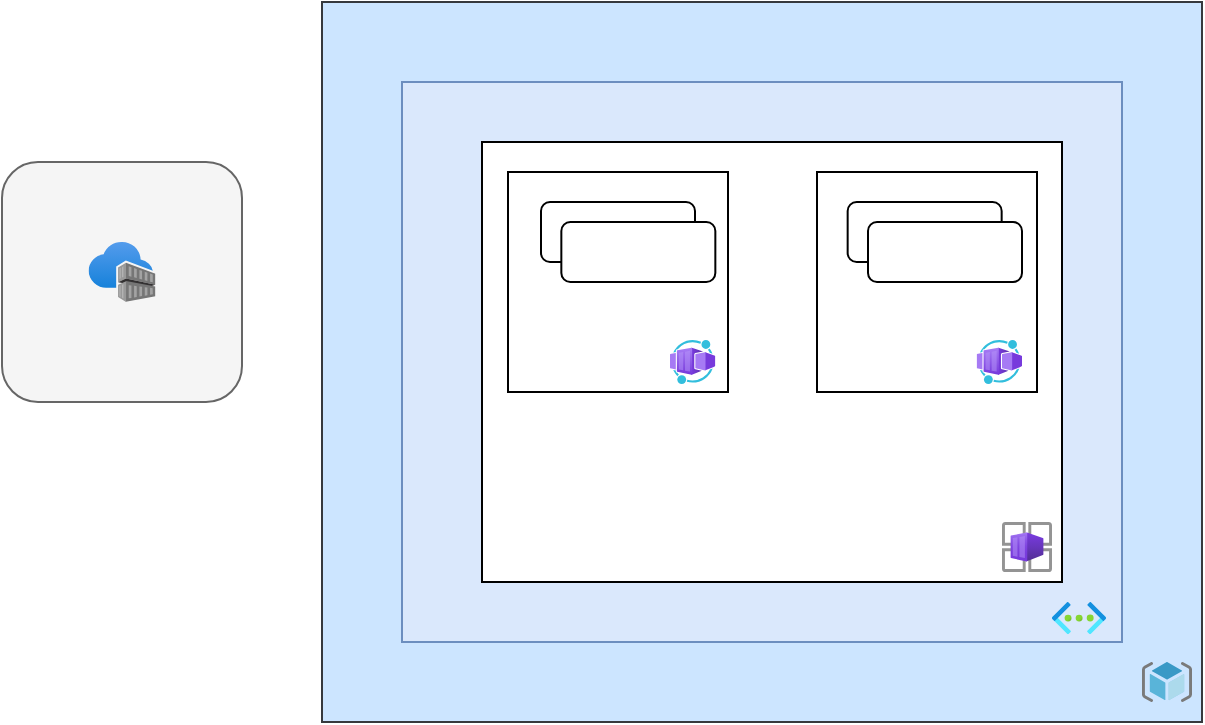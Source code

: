 <mxfile version="23.0.2" type="github">
  <diagram name="Page-1" id="41PUO9LIWdQhwy8fvfJj">
    <mxGraphModel dx="1386" dy="800" grid="1" gridSize="10" guides="1" tooltips="1" connect="1" arrows="1" fold="1" page="1" pageScale="1" pageWidth="850" pageHeight="1100" math="0" shadow="0">
      <root>
        <mxCell id="0" />
        <mxCell id="1" parent="0" />
        <mxCell id="M9DJQa7MAOZSDziR-gfe-6" value="" style="rounded=0;whiteSpace=wrap;html=1;fillColor=#cce5ff;strokeColor=#36393d;" vertex="1" parent="1">
          <mxGeometry x="320" y="120" width="440" height="360" as="geometry" />
        </mxCell>
        <mxCell id="M9DJQa7MAOZSDziR-gfe-1" value="" style="rounded=0;whiteSpace=wrap;html=1;fillColor=#dae8fc;strokeColor=#6c8ebf;" vertex="1" parent="1">
          <mxGeometry x="360" y="160" width="360" height="280" as="geometry" />
        </mxCell>
        <mxCell id="M9DJQa7MAOZSDziR-gfe-2" value="" style="rounded=1;whiteSpace=wrap;html=1;fillColor=#f5f5f5;fontColor=#333333;strokeColor=#666666;" vertex="1" parent="1">
          <mxGeometry x="160" y="200" width="120" height="120" as="geometry" />
        </mxCell>
        <mxCell id="M9DJQa7MAOZSDziR-gfe-3" value="" style="rounded=0;whiteSpace=wrap;html=1;" vertex="1" parent="1">
          <mxGeometry x="400" y="190" width="290" height="220" as="geometry" />
        </mxCell>
        <mxCell id="M9DJQa7MAOZSDziR-gfe-4" style="edgeStyle=orthogonalEdgeStyle;rounded=0;orthogonalLoop=1;jettySize=auto;html=1;exitX=0.5;exitY=1;exitDx=0;exitDy=0;" edge="1" parent="1" source="M9DJQa7MAOZSDziR-gfe-3" target="M9DJQa7MAOZSDziR-gfe-3">
          <mxGeometry relative="1" as="geometry" />
        </mxCell>
        <mxCell id="M9DJQa7MAOZSDziR-gfe-5" value="" style="image;aspect=fixed;html=1;points=[];align=center;fontSize=12;image=img/lib/azure2/networking/Virtual_Networks.svg;" vertex="1" parent="1">
          <mxGeometry x="685" y="420" width="27" height="16.12" as="geometry" />
        </mxCell>
        <mxCell id="M9DJQa7MAOZSDziR-gfe-7" value="" style="image;sketch=0;aspect=fixed;html=1;points=[];align=center;fontSize=12;image=img/lib/mscae/ResourceGroup.svg;" vertex="1" parent="1">
          <mxGeometry x="730" y="450" width="25" height="20" as="geometry" />
        </mxCell>
        <mxCell id="M9DJQa7MAOZSDziR-gfe-8" value="" style="image;aspect=fixed;html=1;points=[];align=center;fontSize=12;image=img/lib/azure2/other/Container_App_Environments.svg;" vertex="1" parent="1">
          <mxGeometry x="660" y="380" width="25" height="25" as="geometry" />
        </mxCell>
        <mxCell id="M9DJQa7MAOZSDziR-gfe-11" value="" style="rounded=0;whiteSpace=wrap;html=1;" vertex="1" parent="1">
          <mxGeometry x="567.5" y="205" width="110" height="110" as="geometry" />
        </mxCell>
        <mxCell id="M9DJQa7MAOZSDziR-gfe-14" value="" style="image;aspect=fixed;html=1;points=[];align=center;fontSize=12;image=img/lib/azure2/other/Worker_Container_App.svg;" vertex="1" parent="1">
          <mxGeometry x="647.33" y="289" width="22.67" height="22" as="geometry" />
        </mxCell>
        <mxCell id="M9DJQa7MAOZSDziR-gfe-15" value="" style="rounded=0;whiteSpace=wrap;html=1;" vertex="1" parent="1">
          <mxGeometry x="413" y="205" width="110" height="110" as="geometry" />
        </mxCell>
        <mxCell id="M9DJQa7MAOZSDziR-gfe-16" value="" style="image;aspect=fixed;html=1;points=[];align=center;fontSize=12;image=img/lib/azure2/other/Worker_Container_App.svg;" vertex="1" parent="1">
          <mxGeometry x="494.0" y="289" width="22.67" height="22" as="geometry" />
        </mxCell>
        <mxCell id="M9DJQa7MAOZSDziR-gfe-17" value="" style="rounded=1;whiteSpace=wrap;html=1;" vertex="1" parent="1">
          <mxGeometry x="429.5" y="220" width="77" height="30" as="geometry" />
        </mxCell>
        <mxCell id="M9DJQa7MAOZSDziR-gfe-18" value="" style="rounded=1;whiteSpace=wrap;html=1;" vertex="1" parent="1">
          <mxGeometry x="439.67" y="230" width="77" height="30" as="geometry" />
        </mxCell>
        <mxCell id="M9DJQa7MAOZSDziR-gfe-19" value="" style="rounded=1;whiteSpace=wrap;html=1;" vertex="1" parent="1">
          <mxGeometry x="582.83" y="220" width="77" height="30" as="geometry" />
        </mxCell>
        <mxCell id="M9DJQa7MAOZSDziR-gfe-20" value="" style="rounded=1;whiteSpace=wrap;html=1;" vertex="1" parent="1">
          <mxGeometry x="593" y="230" width="77" height="30" as="geometry" />
        </mxCell>
        <mxCell id="M9DJQa7MAOZSDziR-gfe-21" value="" style="image;aspect=fixed;html=1;points=[];align=center;fontSize=12;image=img/lib/azure2/containers/Container_Registries.svg;" vertex="1" parent="1">
          <mxGeometry x="203.28" y="240" width="33.44" height="30" as="geometry" />
        </mxCell>
      </root>
    </mxGraphModel>
  </diagram>
</mxfile>
